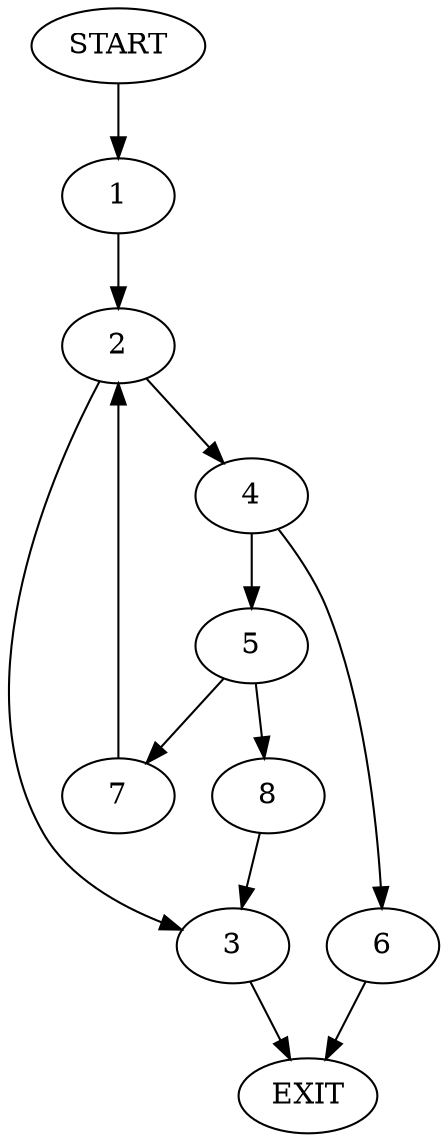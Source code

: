 digraph {
0 [label="START"]
9 [label="EXIT"]
0 -> 1
1 -> 2
2 -> 3
2 -> 4
4 -> 5
4 -> 6
3 -> 9
5 -> 7
5 -> 8
6 -> 9
7 -> 2
8 -> 3
}
